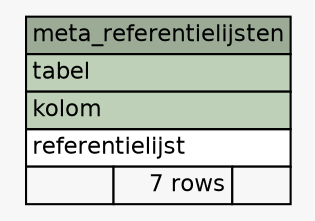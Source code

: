 // dot 2.43.0 on Linux 5.11.0-27-generic
// SchemaSpy rev Unknown
digraph "meta_referentielijsten" {
  graph [
    rankdir="RL"
    bgcolor="#f7f7f7"
    nodesep="0.18"
    ranksep="0.46"
    fontname="Helvetica"
    fontsize="11"
  ];
  node [
    fontname="Helvetica"
    fontsize="11"
    shape="plaintext"
  ];
  edge [
    arrowsize="0.8"
  ];
  "meta_referentielijsten" [
    label=<
    <TABLE BORDER="0" CELLBORDER="1" CELLSPACING="0" BGCOLOR="#ffffff">
      <TR><TD COLSPAN="3" BGCOLOR="#9bab96" ALIGN="CENTER">meta_referentielijsten</TD></TR>
      <TR><TD PORT="tabel" COLSPAN="3" BGCOLOR="#bed1b8" ALIGN="LEFT">tabel</TD></TR>
      <TR><TD PORT="kolom" COLSPAN="3" BGCOLOR="#bed1b8" ALIGN="LEFT">kolom</TD></TR>
      <TR><TD PORT="referentielijst" COLSPAN="3" ALIGN="LEFT">referentielijst</TD></TR>
      <TR><TD ALIGN="LEFT" BGCOLOR="#f7f7f7">  </TD><TD ALIGN="RIGHT" BGCOLOR="#f7f7f7">7 rows</TD><TD ALIGN="RIGHT" BGCOLOR="#f7f7f7">  </TD></TR>
    </TABLE>>
    URL="tables/meta_referentielijsten.html"
    tooltip="meta_referentielijsten"
  ];
}
